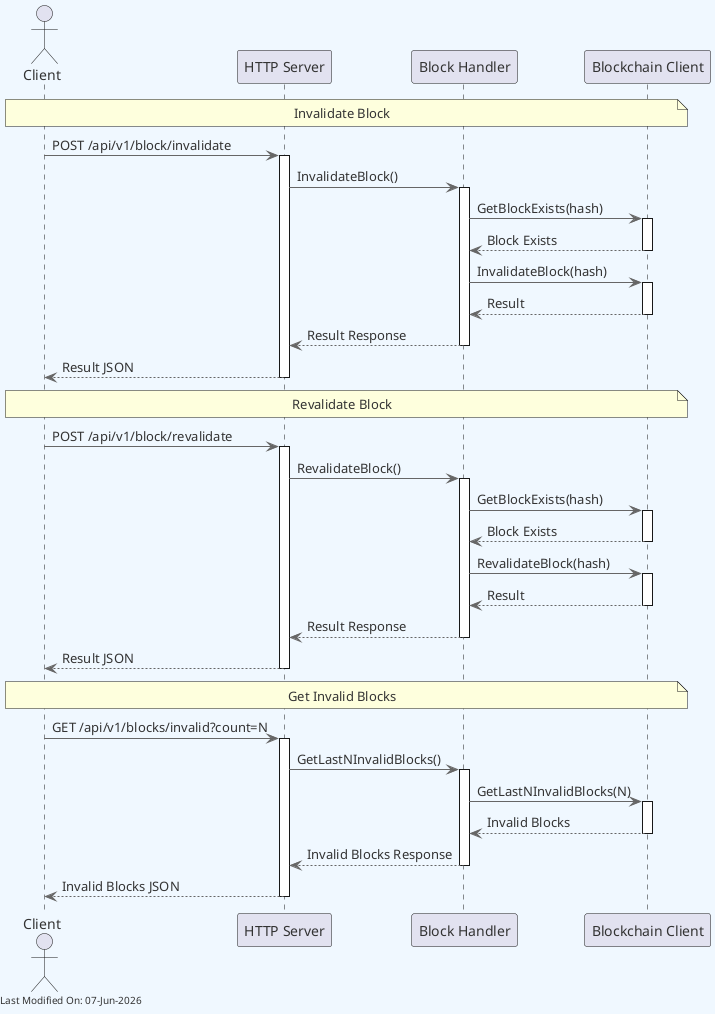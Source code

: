 @startuml asset_server_http_block_validation

skinparam backgroundColor #F0F8FF
skinparam defaultFontColor #333333
skinparam arrowColor #666666


actor "Client" as Client
participant "HTTP Server" as HTTP
participant "Block Handler" as BlockHandler
participant "Blockchain Client" as BlockchainClient

note over Client, BlockchainClient: Invalidate Block
Client -> HTTP: POST /api/v1/block/invalidate
activate HTTP

HTTP -> BlockHandler: InvalidateBlock()
activate BlockHandler

BlockHandler -> BlockchainClient: GetBlockExists(hash)
activate BlockchainClient
BlockchainClient --> BlockHandler: Block Exists
deactivate BlockchainClient

BlockHandler -> BlockchainClient: InvalidateBlock(hash)
activate BlockchainClient
BlockchainClient --> BlockHandler: Result
deactivate BlockchainClient

BlockHandler --> HTTP: Result Response
deactivate BlockHandler

HTTP --> Client: Result JSON
deactivate HTTP

note over Client, BlockchainClient: Revalidate Block
Client -> HTTP: POST /api/v1/block/revalidate
activate HTTP

HTTP -> BlockHandler: RevalidateBlock()
activate BlockHandler

BlockHandler -> BlockchainClient: GetBlockExists(hash)
activate BlockchainClient
BlockchainClient --> BlockHandler: Block Exists
deactivate BlockchainClient

BlockHandler -> BlockchainClient: RevalidateBlock(hash)
activate BlockchainClient
BlockchainClient --> BlockHandler: Result
deactivate BlockchainClient

BlockHandler --> HTTP: Result Response
deactivate BlockHandler

HTTP --> Client: Result JSON
deactivate HTTP

note over Client, BlockchainClient: Get Invalid Blocks
Client -> HTTP: GET /api/v1/blocks/invalid?count=N
activate HTTP

HTTP -> BlockHandler: GetLastNInvalidBlocks()
activate BlockHandler

BlockHandler -> BlockchainClient: GetLastNInvalidBlocks(N)
activate BlockchainClient
BlockchainClient --> BlockHandler: Invalid Blocks
deactivate BlockchainClient

BlockHandler --> HTTP: Invalid Blocks Response
deactivate BlockHandler

HTTP --> Client: Invalid Blocks JSON
deactivate HTTP

left footer Last Modified On: %date("dd-MMM-yyyy")

@enduml
